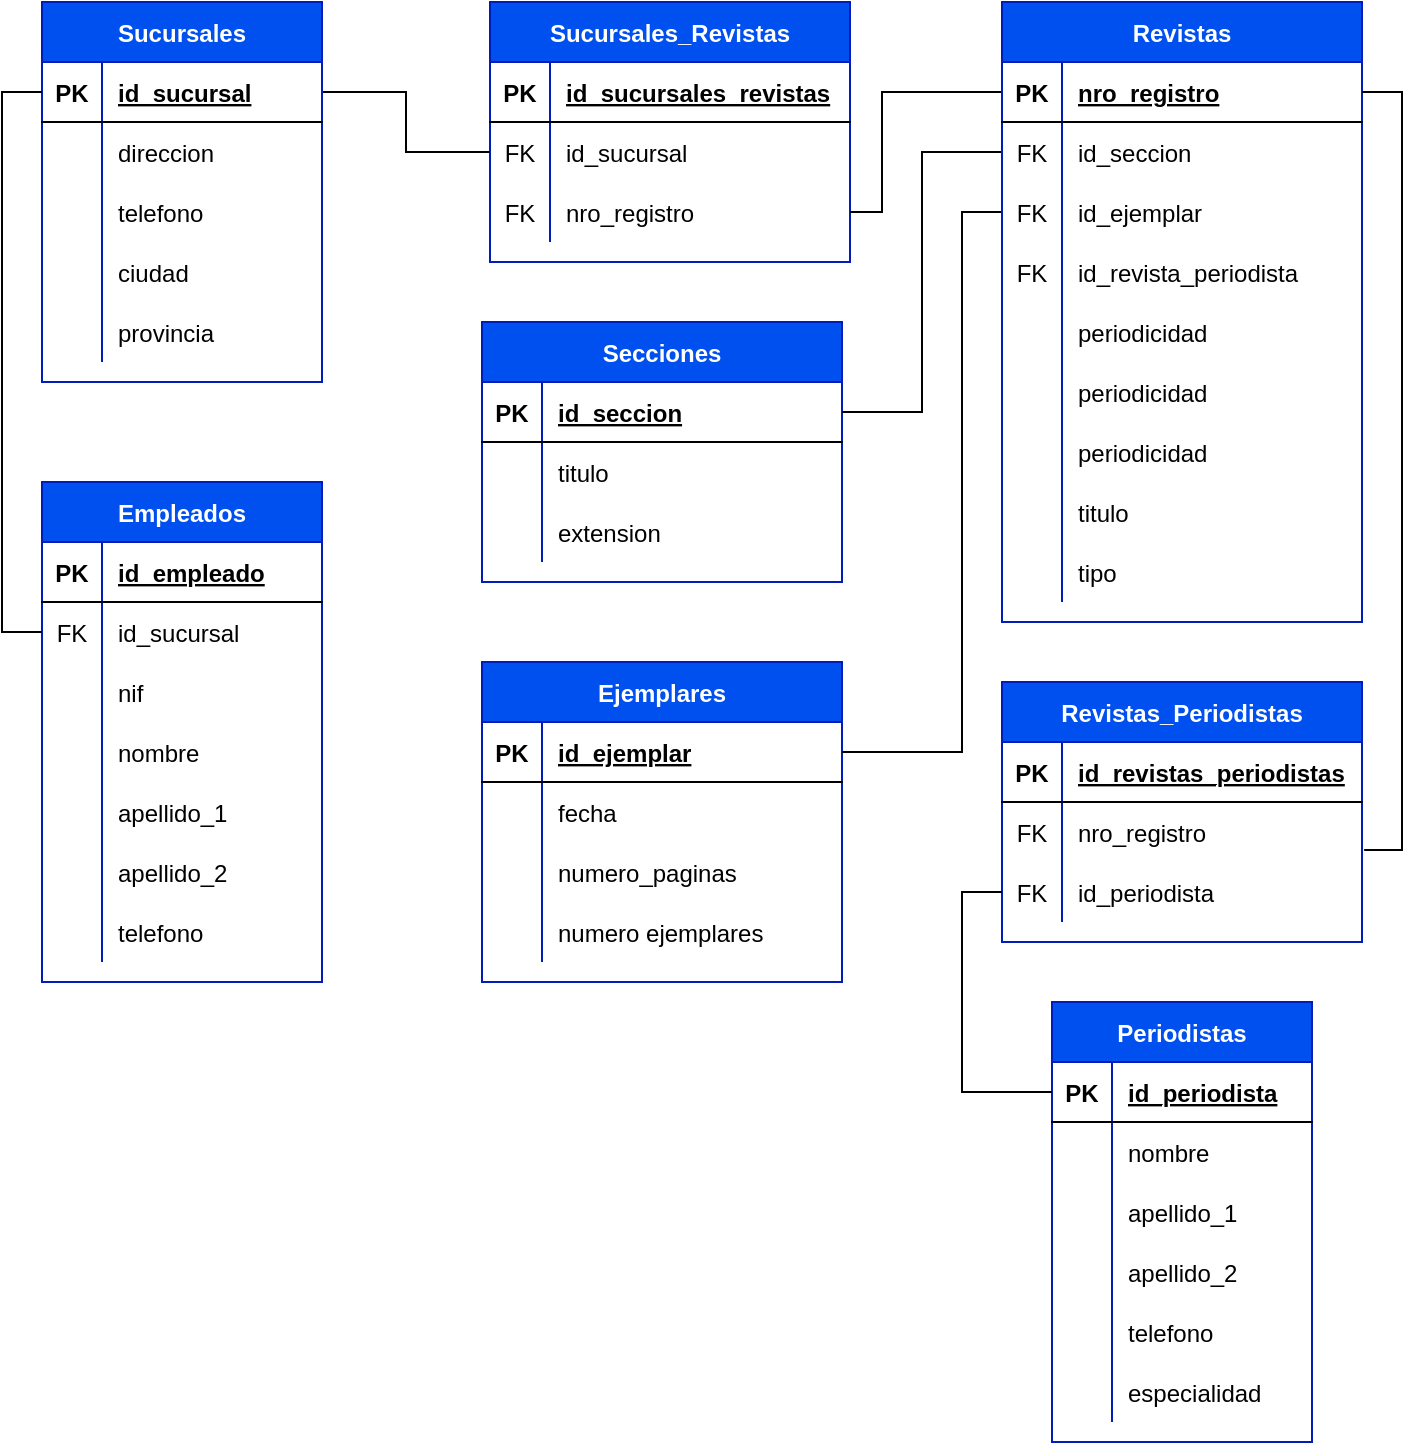 <mxfile version="19.0.3" type="device"><diagram id="DpyGGu48eJXl8H6ic8t1" name="Página-1"><mxGraphModel dx="1422" dy="905" grid="1" gridSize="10" guides="1" tooltips="1" connect="1" arrows="1" fold="1" page="1" pageScale="1" pageWidth="827" pageHeight="1169" math="0" shadow="0"><root><mxCell id="0"/><mxCell id="1" parent="0"/><mxCell id="sf9Xcx6xTcfSwPjvIASb-1" value="Ejemplares" style="shape=table;startSize=30;container=1;collapsible=1;childLayout=tableLayout;fixedRows=1;rowLines=0;fontStyle=1;align=center;resizeLast=1;fillColor=#0050ef;fontColor=#ffffff;strokeColor=#001DBC;" vertex="1" parent="1"><mxGeometry x="320" y="370" width="180" height="160" as="geometry"/></mxCell><mxCell id="sf9Xcx6xTcfSwPjvIASb-2" value="" style="shape=tableRow;horizontal=0;startSize=0;swimlaneHead=0;swimlaneBody=0;fillColor=none;collapsible=0;dropTarget=0;points=[[0,0.5],[1,0.5]];portConstraint=eastwest;top=0;left=0;right=0;bottom=1;" vertex="1" parent="sf9Xcx6xTcfSwPjvIASb-1"><mxGeometry y="30" width="180" height="30" as="geometry"/></mxCell><mxCell id="sf9Xcx6xTcfSwPjvIASb-3" value="PK" style="shape=partialRectangle;connectable=0;fillColor=none;top=0;left=0;bottom=0;right=0;fontStyle=1;overflow=hidden;" vertex="1" parent="sf9Xcx6xTcfSwPjvIASb-2"><mxGeometry width="30" height="30" as="geometry"><mxRectangle width="30" height="30" as="alternateBounds"/></mxGeometry></mxCell><mxCell id="sf9Xcx6xTcfSwPjvIASb-4" value="id_ejemplar" style="shape=partialRectangle;connectable=0;fillColor=none;top=0;left=0;bottom=0;right=0;align=left;spacingLeft=6;fontStyle=5;overflow=hidden;" vertex="1" parent="sf9Xcx6xTcfSwPjvIASb-2"><mxGeometry x="30" width="150" height="30" as="geometry"><mxRectangle width="150" height="30" as="alternateBounds"/></mxGeometry></mxCell><mxCell id="sf9Xcx6xTcfSwPjvIASb-5" value="" style="shape=tableRow;horizontal=0;startSize=0;swimlaneHead=0;swimlaneBody=0;fillColor=none;collapsible=0;dropTarget=0;points=[[0,0.5],[1,0.5]];portConstraint=eastwest;top=0;left=0;right=0;bottom=0;" vertex="1" parent="sf9Xcx6xTcfSwPjvIASb-1"><mxGeometry y="60" width="180" height="30" as="geometry"/></mxCell><mxCell id="sf9Xcx6xTcfSwPjvIASb-6" value="" style="shape=partialRectangle;connectable=0;fillColor=none;top=0;left=0;bottom=0;right=0;editable=1;overflow=hidden;" vertex="1" parent="sf9Xcx6xTcfSwPjvIASb-5"><mxGeometry width="30" height="30" as="geometry"><mxRectangle width="30" height="30" as="alternateBounds"/></mxGeometry></mxCell><mxCell id="sf9Xcx6xTcfSwPjvIASb-7" value="fecha" style="shape=partialRectangle;connectable=0;fillColor=none;top=0;left=0;bottom=0;right=0;align=left;spacingLeft=6;overflow=hidden;" vertex="1" parent="sf9Xcx6xTcfSwPjvIASb-5"><mxGeometry x="30" width="150" height="30" as="geometry"><mxRectangle width="150" height="30" as="alternateBounds"/></mxGeometry></mxCell><mxCell id="sf9Xcx6xTcfSwPjvIASb-8" value="" style="shape=tableRow;horizontal=0;startSize=0;swimlaneHead=0;swimlaneBody=0;fillColor=none;collapsible=0;dropTarget=0;points=[[0,0.5],[1,0.5]];portConstraint=eastwest;top=0;left=0;right=0;bottom=0;" vertex="1" parent="sf9Xcx6xTcfSwPjvIASb-1"><mxGeometry y="90" width="180" height="30" as="geometry"/></mxCell><mxCell id="sf9Xcx6xTcfSwPjvIASb-9" value="" style="shape=partialRectangle;connectable=0;fillColor=none;top=0;left=0;bottom=0;right=0;editable=1;overflow=hidden;" vertex="1" parent="sf9Xcx6xTcfSwPjvIASb-8"><mxGeometry width="30" height="30" as="geometry"><mxRectangle width="30" height="30" as="alternateBounds"/></mxGeometry></mxCell><mxCell id="sf9Xcx6xTcfSwPjvIASb-10" value="numero_paginas" style="shape=partialRectangle;connectable=0;fillColor=none;top=0;left=0;bottom=0;right=0;align=left;spacingLeft=6;overflow=hidden;" vertex="1" parent="sf9Xcx6xTcfSwPjvIASb-8"><mxGeometry x="30" width="150" height="30" as="geometry"><mxRectangle width="150" height="30" as="alternateBounds"/></mxGeometry></mxCell><mxCell id="sf9Xcx6xTcfSwPjvIASb-11" value="" style="shape=tableRow;horizontal=0;startSize=0;swimlaneHead=0;swimlaneBody=0;fillColor=none;collapsible=0;dropTarget=0;points=[[0,0.5],[1,0.5]];portConstraint=eastwest;top=0;left=0;right=0;bottom=0;" vertex="1" parent="sf9Xcx6xTcfSwPjvIASb-1"><mxGeometry y="120" width="180" height="30" as="geometry"/></mxCell><mxCell id="sf9Xcx6xTcfSwPjvIASb-12" value="" style="shape=partialRectangle;connectable=0;fillColor=none;top=0;left=0;bottom=0;right=0;editable=1;overflow=hidden;" vertex="1" parent="sf9Xcx6xTcfSwPjvIASb-11"><mxGeometry width="30" height="30" as="geometry"><mxRectangle width="30" height="30" as="alternateBounds"/></mxGeometry></mxCell><mxCell id="sf9Xcx6xTcfSwPjvIASb-13" value="numero ejemplares" style="shape=partialRectangle;connectable=0;fillColor=none;top=0;left=0;bottom=0;right=0;align=left;spacingLeft=6;overflow=hidden;" vertex="1" parent="sf9Xcx6xTcfSwPjvIASb-11"><mxGeometry x="30" width="150" height="30" as="geometry"><mxRectangle width="150" height="30" as="alternateBounds"/></mxGeometry></mxCell><mxCell id="sf9Xcx6xTcfSwPjvIASb-40" value="Sucursales_Revistas" style="shape=table;startSize=30;container=1;collapsible=1;childLayout=tableLayout;fixedRows=1;rowLines=0;fontStyle=1;align=center;resizeLast=1;fillColor=#0050ef;fontColor=#ffffff;strokeColor=#001DBC;" vertex="1" parent="1"><mxGeometry x="324" y="40" width="180" height="130" as="geometry"/></mxCell><mxCell id="sf9Xcx6xTcfSwPjvIASb-41" value="" style="shape=tableRow;horizontal=0;startSize=0;swimlaneHead=0;swimlaneBody=0;fillColor=none;collapsible=0;dropTarget=0;points=[[0,0.5],[1,0.5]];portConstraint=eastwest;top=0;left=0;right=0;bottom=1;" vertex="1" parent="sf9Xcx6xTcfSwPjvIASb-40"><mxGeometry y="30" width="180" height="30" as="geometry"/></mxCell><mxCell id="sf9Xcx6xTcfSwPjvIASb-42" value="PK" style="shape=partialRectangle;connectable=0;fillColor=none;top=0;left=0;bottom=0;right=0;fontStyle=1;overflow=hidden;" vertex="1" parent="sf9Xcx6xTcfSwPjvIASb-41"><mxGeometry width="30" height="30" as="geometry"><mxRectangle width="30" height="30" as="alternateBounds"/></mxGeometry></mxCell><mxCell id="sf9Xcx6xTcfSwPjvIASb-43" value="id_sucursales_revistas" style="shape=partialRectangle;connectable=0;fillColor=none;top=0;left=0;bottom=0;right=0;align=left;spacingLeft=6;fontStyle=5;overflow=hidden;" vertex="1" parent="sf9Xcx6xTcfSwPjvIASb-41"><mxGeometry x="30" width="150" height="30" as="geometry"><mxRectangle width="150" height="30" as="alternateBounds"/></mxGeometry></mxCell><mxCell id="sf9Xcx6xTcfSwPjvIASb-44" value="" style="shape=tableRow;horizontal=0;startSize=0;swimlaneHead=0;swimlaneBody=0;fillColor=none;collapsible=0;dropTarget=0;points=[[0,0.5],[1,0.5]];portConstraint=eastwest;top=0;left=0;right=0;bottom=0;" vertex="1" parent="sf9Xcx6xTcfSwPjvIASb-40"><mxGeometry y="60" width="180" height="30" as="geometry"/></mxCell><mxCell id="sf9Xcx6xTcfSwPjvIASb-45" value="FK" style="shape=partialRectangle;connectable=0;fillColor=none;top=0;left=0;bottom=0;right=0;editable=1;overflow=hidden;" vertex="1" parent="sf9Xcx6xTcfSwPjvIASb-44"><mxGeometry width="30" height="30" as="geometry"><mxRectangle width="30" height="30" as="alternateBounds"/></mxGeometry></mxCell><mxCell id="sf9Xcx6xTcfSwPjvIASb-46" value="id_sucursal" style="shape=partialRectangle;connectable=0;fillColor=none;top=0;left=0;bottom=0;right=0;align=left;spacingLeft=6;overflow=hidden;" vertex="1" parent="sf9Xcx6xTcfSwPjvIASb-44"><mxGeometry x="30" width="150" height="30" as="geometry"><mxRectangle width="150" height="30" as="alternateBounds"/></mxGeometry></mxCell><mxCell id="sf9Xcx6xTcfSwPjvIASb-47" value="" style="shape=tableRow;horizontal=0;startSize=0;swimlaneHead=0;swimlaneBody=0;fillColor=none;collapsible=0;dropTarget=0;points=[[0,0.5],[1,0.5]];portConstraint=eastwest;top=0;left=0;right=0;bottom=0;" vertex="1" parent="sf9Xcx6xTcfSwPjvIASb-40"><mxGeometry y="90" width="180" height="30" as="geometry"/></mxCell><mxCell id="sf9Xcx6xTcfSwPjvIASb-48" value="FK" style="shape=partialRectangle;connectable=0;fillColor=none;top=0;left=0;bottom=0;right=0;editable=1;overflow=hidden;" vertex="1" parent="sf9Xcx6xTcfSwPjvIASb-47"><mxGeometry width="30" height="30" as="geometry"><mxRectangle width="30" height="30" as="alternateBounds"/></mxGeometry></mxCell><mxCell id="sf9Xcx6xTcfSwPjvIASb-49" value="nro_registro" style="shape=partialRectangle;connectable=0;fillColor=none;top=0;left=0;bottom=0;right=0;align=left;spacingLeft=6;overflow=hidden;" vertex="1" parent="sf9Xcx6xTcfSwPjvIASb-47"><mxGeometry x="30" width="150" height="30" as="geometry"><mxRectangle width="150" height="30" as="alternateBounds"/></mxGeometry></mxCell><mxCell id="sf9Xcx6xTcfSwPjvIASb-66" value="Secciones" style="shape=table;startSize=30;container=1;collapsible=1;childLayout=tableLayout;fixedRows=1;rowLines=0;fontStyle=1;align=center;resizeLast=1;fillColor=#0050ef;fontColor=#ffffff;strokeColor=#001DBC;" vertex="1" parent="1"><mxGeometry x="320" y="200" width="180" height="130" as="geometry"/></mxCell><mxCell id="sf9Xcx6xTcfSwPjvIASb-67" value="" style="shape=tableRow;horizontal=0;startSize=0;swimlaneHead=0;swimlaneBody=0;fillColor=none;collapsible=0;dropTarget=0;points=[[0,0.5],[1,0.5]];portConstraint=eastwest;top=0;left=0;right=0;bottom=1;" vertex="1" parent="sf9Xcx6xTcfSwPjvIASb-66"><mxGeometry y="30" width="180" height="30" as="geometry"/></mxCell><mxCell id="sf9Xcx6xTcfSwPjvIASb-68" value="PK" style="shape=partialRectangle;connectable=0;fillColor=none;top=0;left=0;bottom=0;right=0;fontStyle=1;overflow=hidden;" vertex="1" parent="sf9Xcx6xTcfSwPjvIASb-67"><mxGeometry width="30" height="30" as="geometry"><mxRectangle width="30" height="30" as="alternateBounds"/></mxGeometry></mxCell><mxCell id="sf9Xcx6xTcfSwPjvIASb-69" value="id_seccion" style="shape=partialRectangle;connectable=0;fillColor=none;top=0;left=0;bottom=0;right=0;align=left;spacingLeft=6;fontStyle=5;overflow=hidden;" vertex="1" parent="sf9Xcx6xTcfSwPjvIASb-67"><mxGeometry x="30" width="150" height="30" as="geometry"><mxRectangle width="150" height="30" as="alternateBounds"/></mxGeometry></mxCell><mxCell id="sf9Xcx6xTcfSwPjvIASb-70" value="" style="shape=tableRow;horizontal=0;startSize=0;swimlaneHead=0;swimlaneBody=0;fillColor=none;collapsible=0;dropTarget=0;points=[[0,0.5],[1,0.5]];portConstraint=eastwest;top=0;left=0;right=0;bottom=0;" vertex="1" parent="sf9Xcx6xTcfSwPjvIASb-66"><mxGeometry y="60" width="180" height="30" as="geometry"/></mxCell><mxCell id="sf9Xcx6xTcfSwPjvIASb-71" value="" style="shape=partialRectangle;connectable=0;fillColor=none;top=0;left=0;bottom=0;right=0;editable=1;overflow=hidden;" vertex="1" parent="sf9Xcx6xTcfSwPjvIASb-70"><mxGeometry width="30" height="30" as="geometry"><mxRectangle width="30" height="30" as="alternateBounds"/></mxGeometry></mxCell><mxCell id="sf9Xcx6xTcfSwPjvIASb-72" value="titulo" style="shape=partialRectangle;connectable=0;fillColor=none;top=0;left=0;bottom=0;right=0;align=left;spacingLeft=6;overflow=hidden;" vertex="1" parent="sf9Xcx6xTcfSwPjvIASb-70"><mxGeometry x="30" width="150" height="30" as="geometry"><mxRectangle width="150" height="30" as="alternateBounds"/></mxGeometry></mxCell><mxCell id="sf9Xcx6xTcfSwPjvIASb-73" value="" style="shape=tableRow;horizontal=0;startSize=0;swimlaneHead=0;swimlaneBody=0;fillColor=none;collapsible=0;dropTarget=0;points=[[0,0.5],[1,0.5]];portConstraint=eastwest;top=0;left=0;right=0;bottom=0;" vertex="1" parent="sf9Xcx6xTcfSwPjvIASb-66"><mxGeometry y="90" width="180" height="30" as="geometry"/></mxCell><mxCell id="sf9Xcx6xTcfSwPjvIASb-74" value="" style="shape=partialRectangle;connectable=0;fillColor=none;top=0;left=0;bottom=0;right=0;editable=1;overflow=hidden;" vertex="1" parent="sf9Xcx6xTcfSwPjvIASb-73"><mxGeometry width="30" height="30" as="geometry"><mxRectangle width="30" height="30" as="alternateBounds"/></mxGeometry></mxCell><mxCell id="sf9Xcx6xTcfSwPjvIASb-75" value="extension" style="shape=partialRectangle;connectable=0;fillColor=none;top=0;left=0;bottom=0;right=0;align=left;spacingLeft=6;overflow=hidden;" vertex="1" parent="sf9Xcx6xTcfSwPjvIASb-73"><mxGeometry x="30" width="150" height="30" as="geometry"><mxRectangle width="150" height="30" as="alternateBounds"/></mxGeometry></mxCell><mxCell id="sf9Xcx6xTcfSwPjvIASb-123" style="edgeStyle=orthogonalEdgeStyle;rounded=0;orthogonalLoop=1;jettySize=auto;html=1;exitX=1;exitY=0.5;exitDx=0;exitDy=0;entryX=0;entryY=0.5;entryDx=0;entryDy=0;endArrow=none;endFill=0;" edge="1" parent="1" source="sf9Xcx6xTcfSwPjvIASb-93" target="sf9Xcx6xTcfSwPjvIASb-44"><mxGeometry relative="1" as="geometry"/></mxCell><mxCell id="sf9Xcx6xTcfSwPjvIASb-125" style="edgeStyle=orthogonalEdgeStyle;rounded=0;orthogonalLoop=1;jettySize=auto;html=1;exitX=1;exitY=0.5;exitDx=0;exitDy=0;entryX=0;entryY=0.5;entryDx=0;entryDy=0;endArrow=none;endFill=0;" edge="1" parent="1" source="sf9Xcx6xTcfSwPjvIASb-47" target="sf9Xcx6xTcfSwPjvIASb-54"><mxGeometry relative="1" as="geometry"><Array as="points"><mxPoint x="520" y="145"/><mxPoint x="520" y="85"/></Array></mxGeometry></mxCell><mxCell id="sf9Xcx6xTcfSwPjvIASb-133" value="" style="shape=tableRow;horizontal=0;startSize=0;swimlaneHead=0;swimlaneBody=0;fillColor=none;collapsible=0;dropTarget=0;points=[[0,0.5],[1,0.5]];portConstraint=eastwest;top=0;left=0;right=0;bottom=0;" vertex="1" parent="1"><mxGeometry x="600" y="540" width="180" height="30" as="geometry"/></mxCell><mxCell id="sf9Xcx6xTcfSwPjvIASb-134" value="" style="shape=partialRectangle;connectable=0;fillColor=none;top=0;left=0;bottom=0;right=0;editable=1;overflow=hidden;" vertex="1" parent="sf9Xcx6xTcfSwPjvIASb-133"><mxGeometry width="30" height="30" as="geometry"><mxRectangle width="30" height="30" as="alternateBounds"/></mxGeometry></mxCell><mxCell id="sf9Xcx6xTcfSwPjvIASb-136" value="" style="shape=tableRow;horizontal=0;startSize=0;swimlaneHead=0;swimlaneBody=0;fillColor=none;collapsible=0;dropTarget=0;points=[[0,0.5],[1,0.5]];portConstraint=eastwest;top=0;left=0;right=0;bottom=0;" vertex="1" parent="1"><mxGeometry x="600" y="570" width="180" height="30" as="geometry"/></mxCell><mxCell id="sf9Xcx6xTcfSwPjvIASb-137" value="" style="shape=partialRectangle;connectable=0;fillColor=none;top=0;left=0;bottom=0;right=0;editable=1;overflow=hidden;" vertex="1" parent="sf9Xcx6xTcfSwPjvIASb-136"><mxGeometry width="30" height="30" as="geometry"><mxRectangle width="30" height="30" as="alternateBounds"/></mxGeometry></mxCell><mxCell id="sf9Xcx6xTcfSwPjvIASb-152" style="edgeStyle=orthogonalEdgeStyle;rounded=0;orthogonalLoop=1;jettySize=auto;html=1;exitX=0;exitY=0.5;exitDx=0;exitDy=0;endArrow=none;endFill=0;" edge="1" parent="1" source="sf9Xcx6xTcfSwPjvIASb-127" target="sf9Xcx6xTcfSwPjvIASb-67"><mxGeometry relative="1" as="geometry"><Array as="points"><mxPoint x="540" y="115"/><mxPoint x="540" y="245"/></Array></mxGeometry></mxCell><mxCell id="sf9Xcx6xTcfSwPjvIASb-153" style="edgeStyle=orthogonalEdgeStyle;rounded=0;orthogonalLoop=1;jettySize=auto;html=1;exitX=0;exitY=0.5;exitDx=0;exitDy=0;entryX=1;entryY=0.5;entryDx=0;entryDy=0;endArrow=none;endFill=0;" edge="1" parent="1" source="sf9Xcx6xTcfSwPjvIASb-130" target="sf9Xcx6xTcfSwPjvIASb-2"><mxGeometry relative="1" as="geometry"><Array as="points"><mxPoint x="560" y="145"/><mxPoint x="560" y="415"/></Array></mxGeometry></mxCell><mxCell id="sf9Xcx6xTcfSwPjvIASb-157" value="" style="group" vertex="1" connectable="0" parent="1"><mxGeometry x="100" y="40" width="140" height="490" as="geometry"/></mxCell><mxCell id="sf9Xcx6xTcfSwPjvIASb-79" value="Empleados" style="shape=table;startSize=30;container=1;collapsible=1;childLayout=tableLayout;fixedRows=1;rowLines=0;fontStyle=1;align=center;resizeLast=1;fillColor=#0050ef;fontColor=#ffffff;strokeColor=#001DBC;" vertex="1" parent="sf9Xcx6xTcfSwPjvIASb-157"><mxGeometry y="240" width="140" height="250" as="geometry"/></mxCell><mxCell id="sf9Xcx6xTcfSwPjvIASb-80" value="" style="shape=tableRow;horizontal=0;startSize=0;swimlaneHead=0;swimlaneBody=0;fillColor=none;collapsible=0;dropTarget=0;points=[[0,0.5],[1,0.5]];portConstraint=eastwest;top=0;left=0;right=0;bottom=1;" vertex="1" parent="sf9Xcx6xTcfSwPjvIASb-79"><mxGeometry y="30" width="140" height="30" as="geometry"/></mxCell><mxCell id="sf9Xcx6xTcfSwPjvIASb-81" value="PK" style="shape=partialRectangle;connectable=0;fillColor=none;top=0;left=0;bottom=0;right=0;fontStyle=1;overflow=hidden;" vertex="1" parent="sf9Xcx6xTcfSwPjvIASb-80"><mxGeometry width="30" height="30" as="geometry"><mxRectangle width="30" height="30" as="alternateBounds"/></mxGeometry></mxCell><mxCell id="sf9Xcx6xTcfSwPjvIASb-82" value="id_empleado" style="shape=partialRectangle;connectable=0;fillColor=none;top=0;left=0;bottom=0;right=0;align=left;spacingLeft=6;fontStyle=5;overflow=hidden;" vertex="1" parent="sf9Xcx6xTcfSwPjvIASb-80"><mxGeometry x="30" width="110" height="30" as="geometry"><mxRectangle width="110" height="30" as="alternateBounds"/></mxGeometry></mxCell><mxCell id="sf9Xcx6xTcfSwPjvIASb-114" value="" style="shape=tableRow;horizontal=0;startSize=0;swimlaneHead=0;swimlaneBody=0;fillColor=none;collapsible=0;dropTarget=0;points=[[0,0.5],[1,0.5]];portConstraint=eastwest;top=0;left=0;right=0;bottom=0;" vertex="1" parent="sf9Xcx6xTcfSwPjvIASb-79"><mxGeometry y="60" width="140" height="30" as="geometry"/></mxCell><mxCell id="sf9Xcx6xTcfSwPjvIASb-115" value="FK" style="shape=partialRectangle;connectable=0;fillColor=none;top=0;left=0;bottom=0;right=0;editable=1;overflow=hidden;" vertex="1" parent="sf9Xcx6xTcfSwPjvIASb-114"><mxGeometry width="30" height="30" as="geometry"><mxRectangle width="30" height="30" as="alternateBounds"/></mxGeometry></mxCell><mxCell id="sf9Xcx6xTcfSwPjvIASb-116" value="id_sucursal" style="shape=partialRectangle;connectable=0;fillColor=none;top=0;left=0;bottom=0;right=0;align=left;spacingLeft=6;overflow=hidden;" vertex="1" parent="sf9Xcx6xTcfSwPjvIASb-114"><mxGeometry x="30" width="110" height="30" as="geometry"><mxRectangle width="110" height="30" as="alternateBounds"/></mxGeometry></mxCell><mxCell id="sf9Xcx6xTcfSwPjvIASb-83" value="" style="shape=tableRow;horizontal=0;startSize=0;swimlaneHead=0;swimlaneBody=0;fillColor=none;collapsible=0;dropTarget=0;points=[[0,0.5],[1,0.5]];portConstraint=eastwest;top=0;left=0;right=0;bottom=0;" vertex="1" parent="sf9Xcx6xTcfSwPjvIASb-79"><mxGeometry y="90" width="140" height="30" as="geometry"/></mxCell><mxCell id="sf9Xcx6xTcfSwPjvIASb-84" value="" style="shape=partialRectangle;connectable=0;fillColor=none;top=0;left=0;bottom=0;right=0;editable=1;overflow=hidden;" vertex="1" parent="sf9Xcx6xTcfSwPjvIASb-83"><mxGeometry width="30" height="30" as="geometry"><mxRectangle width="30" height="30" as="alternateBounds"/></mxGeometry></mxCell><mxCell id="sf9Xcx6xTcfSwPjvIASb-85" value="nif" style="shape=partialRectangle;connectable=0;fillColor=none;top=0;left=0;bottom=0;right=0;align=left;spacingLeft=6;overflow=hidden;" vertex="1" parent="sf9Xcx6xTcfSwPjvIASb-83"><mxGeometry x="30" width="110" height="30" as="geometry"><mxRectangle width="110" height="30" as="alternateBounds"/></mxGeometry></mxCell><mxCell id="sf9Xcx6xTcfSwPjvIASb-86" value="" style="shape=tableRow;horizontal=0;startSize=0;swimlaneHead=0;swimlaneBody=0;fillColor=none;collapsible=0;dropTarget=0;points=[[0,0.5],[1,0.5]];portConstraint=eastwest;top=0;left=0;right=0;bottom=0;" vertex="1" parent="sf9Xcx6xTcfSwPjvIASb-79"><mxGeometry y="120" width="140" height="30" as="geometry"/></mxCell><mxCell id="sf9Xcx6xTcfSwPjvIASb-87" value="" style="shape=partialRectangle;connectable=0;fillColor=none;top=0;left=0;bottom=0;right=0;editable=1;overflow=hidden;" vertex="1" parent="sf9Xcx6xTcfSwPjvIASb-86"><mxGeometry width="30" height="30" as="geometry"><mxRectangle width="30" height="30" as="alternateBounds"/></mxGeometry></mxCell><mxCell id="sf9Xcx6xTcfSwPjvIASb-88" value="nombre" style="shape=partialRectangle;connectable=0;fillColor=none;top=0;left=0;bottom=0;right=0;align=left;spacingLeft=6;overflow=hidden;" vertex="1" parent="sf9Xcx6xTcfSwPjvIASb-86"><mxGeometry x="30" width="110" height="30" as="geometry"><mxRectangle width="110" height="30" as="alternateBounds"/></mxGeometry></mxCell><mxCell id="sf9Xcx6xTcfSwPjvIASb-89" value="" style="shape=tableRow;horizontal=0;startSize=0;swimlaneHead=0;swimlaneBody=0;fillColor=none;collapsible=0;dropTarget=0;points=[[0,0.5],[1,0.5]];portConstraint=eastwest;top=0;left=0;right=0;bottom=0;" vertex="1" parent="sf9Xcx6xTcfSwPjvIASb-79"><mxGeometry y="150" width="140" height="30" as="geometry"/></mxCell><mxCell id="sf9Xcx6xTcfSwPjvIASb-90" value="" style="shape=partialRectangle;connectable=0;fillColor=none;top=0;left=0;bottom=0;right=0;editable=1;overflow=hidden;" vertex="1" parent="sf9Xcx6xTcfSwPjvIASb-89"><mxGeometry width="30" height="30" as="geometry"><mxRectangle width="30" height="30" as="alternateBounds"/></mxGeometry></mxCell><mxCell id="sf9Xcx6xTcfSwPjvIASb-91" value="apellido_1" style="shape=partialRectangle;connectable=0;fillColor=none;top=0;left=0;bottom=0;right=0;align=left;spacingLeft=6;overflow=hidden;" vertex="1" parent="sf9Xcx6xTcfSwPjvIASb-89"><mxGeometry x="30" width="110" height="30" as="geometry"><mxRectangle width="110" height="30" as="alternateBounds"/></mxGeometry></mxCell><mxCell id="sf9Xcx6xTcfSwPjvIASb-108" value="" style="shape=tableRow;horizontal=0;startSize=0;swimlaneHead=0;swimlaneBody=0;fillColor=none;collapsible=0;dropTarget=0;points=[[0,0.5],[1,0.5]];portConstraint=eastwest;top=0;left=0;right=0;bottom=0;" vertex="1" parent="sf9Xcx6xTcfSwPjvIASb-79"><mxGeometry y="180" width="140" height="30" as="geometry"/></mxCell><mxCell id="sf9Xcx6xTcfSwPjvIASb-109" value="" style="shape=partialRectangle;connectable=0;fillColor=none;top=0;left=0;bottom=0;right=0;editable=1;overflow=hidden;" vertex="1" parent="sf9Xcx6xTcfSwPjvIASb-108"><mxGeometry width="30" height="30" as="geometry"><mxRectangle width="30" height="30" as="alternateBounds"/></mxGeometry></mxCell><mxCell id="sf9Xcx6xTcfSwPjvIASb-110" value="apellido_2" style="shape=partialRectangle;connectable=0;fillColor=none;top=0;left=0;bottom=0;right=0;align=left;spacingLeft=6;overflow=hidden;" vertex="1" parent="sf9Xcx6xTcfSwPjvIASb-108"><mxGeometry x="30" width="110" height="30" as="geometry"><mxRectangle width="110" height="30" as="alternateBounds"/></mxGeometry></mxCell><mxCell id="sf9Xcx6xTcfSwPjvIASb-111" value="" style="shape=tableRow;horizontal=0;startSize=0;swimlaneHead=0;swimlaneBody=0;fillColor=none;collapsible=0;dropTarget=0;points=[[0,0.5],[1,0.5]];portConstraint=eastwest;top=0;left=0;right=0;bottom=0;" vertex="1" parent="sf9Xcx6xTcfSwPjvIASb-79"><mxGeometry y="210" width="140" height="30" as="geometry"/></mxCell><mxCell id="sf9Xcx6xTcfSwPjvIASb-112" value="" style="shape=partialRectangle;connectable=0;fillColor=none;top=0;left=0;bottom=0;right=0;editable=1;overflow=hidden;" vertex="1" parent="sf9Xcx6xTcfSwPjvIASb-111"><mxGeometry width="30" height="30" as="geometry"><mxRectangle width="30" height="30" as="alternateBounds"/></mxGeometry></mxCell><mxCell id="sf9Xcx6xTcfSwPjvIASb-113" value="telefono" style="shape=partialRectangle;connectable=0;fillColor=none;top=0;left=0;bottom=0;right=0;align=left;spacingLeft=6;overflow=hidden;" vertex="1" parent="sf9Xcx6xTcfSwPjvIASb-111"><mxGeometry x="30" width="110" height="30" as="geometry"><mxRectangle width="110" height="30" as="alternateBounds"/></mxGeometry></mxCell><mxCell id="sf9Xcx6xTcfSwPjvIASb-92" value="Sucursales" style="shape=table;startSize=30;container=1;collapsible=1;childLayout=tableLayout;fixedRows=1;rowLines=0;fontStyle=1;align=center;resizeLast=1;fillColor=#0050ef;fontColor=#ffffff;strokeColor=#001DBC;" vertex="1" parent="sf9Xcx6xTcfSwPjvIASb-157"><mxGeometry width="140" height="190" as="geometry"/></mxCell><mxCell id="sf9Xcx6xTcfSwPjvIASb-93" value="" style="shape=tableRow;horizontal=0;startSize=0;swimlaneHead=0;swimlaneBody=0;fillColor=none;collapsible=0;dropTarget=0;points=[[0,0.5],[1,0.5]];portConstraint=eastwest;top=0;left=0;right=0;bottom=1;" vertex="1" parent="sf9Xcx6xTcfSwPjvIASb-92"><mxGeometry y="30" width="140" height="30" as="geometry"/></mxCell><mxCell id="sf9Xcx6xTcfSwPjvIASb-94" value="PK" style="shape=partialRectangle;connectable=0;fillColor=none;top=0;left=0;bottom=0;right=0;fontStyle=1;overflow=hidden;" vertex="1" parent="sf9Xcx6xTcfSwPjvIASb-93"><mxGeometry width="30" height="30" as="geometry"><mxRectangle width="30" height="30" as="alternateBounds"/></mxGeometry></mxCell><mxCell id="sf9Xcx6xTcfSwPjvIASb-95" value="id_sucursal" style="shape=partialRectangle;connectable=0;fillColor=none;top=0;left=0;bottom=0;right=0;align=left;spacingLeft=6;fontStyle=5;overflow=hidden;" vertex="1" parent="sf9Xcx6xTcfSwPjvIASb-93"><mxGeometry x="30" width="110" height="30" as="geometry"><mxRectangle width="110" height="30" as="alternateBounds"/></mxGeometry></mxCell><mxCell id="sf9Xcx6xTcfSwPjvIASb-96" value="" style="shape=tableRow;horizontal=0;startSize=0;swimlaneHead=0;swimlaneBody=0;fillColor=none;collapsible=0;dropTarget=0;points=[[0,0.5],[1,0.5]];portConstraint=eastwest;top=0;left=0;right=0;bottom=0;" vertex="1" parent="sf9Xcx6xTcfSwPjvIASb-92"><mxGeometry y="60" width="140" height="30" as="geometry"/></mxCell><mxCell id="sf9Xcx6xTcfSwPjvIASb-97" value="" style="shape=partialRectangle;connectable=0;fillColor=none;top=0;left=0;bottom=0;right=0;editable=1;overflow=hidden;" vertex="1" parent="sf9Xcx6xTcfSwPjvIASb-96"><mxGeometry width="30" height="30" as="geometry"><mxRectangle width="30" height="30" as="alternateBounds"/></mxGeometry></mxCell><mxCell id="sf9Xcx6xTcfSwPjvIASb-98" value="direccion" style="shape=partialRectangle;connectable=0;fillColor=none;top=0;left=0;bottom=0;right=0;align=left;spacingLeft=6;overflow=hidden;" vertex="1" parent="sf9Xcx6xTcfSwPjvIASb-96"><mxGeometry x="30" width="110" height="30" as="geometry"><mxRectangle width="110" height="30" as="alternateBounds"/></mxGeometry></mxCell><mxCell id="sf9Xcx6xTcfSwPjvIASb-99" value="" style="shape=tableRow;horizontal=0;startSize=0;swimlaneHead=0;swimlaneBody=0;fillColor=none;collapsible=0;dropTarget=0;points=[[0,0.5],[1,0.5]];portConstraint=eastwest;top=0;left=0;right=0;bottom=0;" vertex="1" parent="sf9Xcx6xTcfSwPjvIASb-92"><mxGeometry y="90" width="140" height="30" as="geometry"/></mxCell><mxCell id="sf9Xcx6xTcfSwPjvIASb-100" value="" style="shape=partialRectangle;connectable=0;fillColor=none;top=0;left=0;bottom=0;right=0;editable=1;overflow=hidden;" vertex="1" parent="sf9Xcx6xTcfSwPjvIASb-99"><mxGeometry width="30" height="30" as="geometry"><mxRectangle width="30" height="30" as="alternateBounds"/></mxGeometry></mxCell><mxCell id="sf9Xcx6xTcfSwPjvIASb-101" value="telefono" style="shape=partialRectangle;connectable=0;fillColor=none;top=0;left=0;bottom=0;right=0;align=left;spacingLeft=6;overflow=hidden;" vertex="1" parent="sf9Xcx6xTcfSwPjvIASb-99"><mxGeometry x="30" width="110" height="30" as="geometry"><mxRectangle width="110" height="30" as="alternateBounds"/></mxGeometry></mxCell><mxCell id="sf9Xcx6xTcfSwPjvIASb-102" value="" style="shape=tableRow;horizontal=0;startSize=0;swimlaneHead=0;swimlaneBody=0;fillColor=none;collapsible=0;dropTarget=0;points=[[0,0.5],[1,0.5]];portConstraint=eastwest;top=0;left=0;right=0;bottom=0;" vertex="1" parent="sf9Xcx6xTcfSwPjvIASb-92"><mxGeometry y="120" width="140" height="30" as="geometry"/></mxCell><mxCell id="sf9Xcx6xTcfSwPjvIASb-103" value="" style="shape=partialRectangle;connectable=0;fillColor=none;top=0;left=0;bottom=0;right=0;editable=1;overflow=hidden;" vertex="1" parent="sf9Xcx6xTcfSwPjvIASb-102"><mxGeometry width="30" height="30" as="geometry"><mxRectangle width="30" height="30" as="alternateBounds"/></mxGeometry></mxCell><mxCell id="sf9Xcx6xTcfSwPjvIASb-104" value="ciudad" style="shape=partialRectangle;connectable=0;fillColor=none;top=0;left=0;bottom=0;right=0;align=left;spacingLeft=6;overflow=hidden;" vertex="1" parent="sf9Xcx6xTcfSwPjvIASb-102"><mxGeometry x="30" width="110" height="30" as="geometry"><mxRectangle width="110" height="30" as="alternateBounds"/></mxGeometry></mxCell><mxCell id="sf9Xcx6xTcfSwPjvIASb-105" value="" style="shape=tableRow;horizontal=0;startSize=0;swimlaneHead=0;swimlaneBody=0;fillColor=none;collapsible=0;dropTarget=0;points=[[0,0.5],[1,0.5]];portConstraint=eastwest;top=0;left=0;right=0;bottom=0;" vertex="1" parent="sf9Xcx6xTcfSwPjvIASb-92"><mxGeometry y="150" width="140" height="30" as="geometry"/></mxCell><mxCell id="sf9Xcx6xTcfSwPjvIASb-106" value="" style="shape=partialRectangle;connectable=0;fillColor=none;top=0;left=0;bottom=0;right=0;editable=1;overflow=hidden;" vertex="1" parent="sf9Xcx6xTcfSwPjvIASb-105"><mxGeometry width="30" height="30" as="geometry"><mxRectangle width="30" height="30" as="alternateBounds"/></mxGeometry></mxCell><mxCell id="sf9Xcx6xTcfSwPjvIASb-107" value="provincia" style="shape=partialRectangle;connectable=0;fillColor=none;top=0;left=0;bottom=0;right=0;align=left;spacingLeft=6;overflow=hidden;" vertex="1" parent="sf9Xcx6xTcfSwPjvIASb-105"><mxGeometry x="30" width="110" height="30" as="geometry"><mxRectangle width="110" height="30" as="alternateBounds"/></mxGeometry></mxCell><mxCell id="sf9Xcx6xTcfSwPjvIASb-151" style="edgeStyle=orthogonalEdgeStyle;rounded=0;orthogonalLoop=1;jettySize=auto;html=1;exitX=0;exitY=0.5;exitDx=0;exitDy=0;entryX=0;entryY=0.5;entryDx=0;entryDy=0;endArrow=none;endFill=0;" edge="1" parent="sf9Xcx6xTcfSwPjvIASb-157" source="sf9Xcx6xTcfSwPjvIASb-114" target="sf9Xcx6xTcfSwPjvIASb-93"><mxGeometry relative="1" as="geometry"/></mxCell><mxCell id="sf9Xcx6xTcfSwPjvIASb-158" value="" style="group" vertex="1" connectable="0" parent="1"><mxGeometry x="580" y="40" width="180" height="720" as="geometry"/></mxCell><mxCell id="sf9Xcx6xTcfSwPjvIASb-14" value="Revistas_Periodistas" style="shape=table;startSize=30;container=1;collapsible=1;childLayout=tableLayout;fixedRows=1;rowLines=0;fontStyle=1;align=center;resizeLast=1;fillColor=#0050ef;fontColor=#ffffff;strokeColor=#001DBC;" vertex="1" parent="sf9Xcx6xTcfSwPjvIASb-158"><mxGeometry y="340" width="180" height="130" as="geometry"/></mxCell><mxCell id="sf9Xcx6xTcfSwPjvIASb-15" value="" style="shape=tableRow;horizontal=0;startSize=0;swimlaneHead=0;swimlaneBody=0;fillColor=none;collapsible=0;dropTarget=0;points=[[0,0.5],[1,0.5]];portConstraint=eastwest;top=0;left=0;right=0;bottom=1;" vertex="1" parent="sf9Xcx6xTcfSwPjvIASb-14"><mxGeometry y="30" width="180" height="30" as="geometry"/></mxCell><mxCell id="sf9Xcx6xTcfSwPjvIASb-16" value="PK" style="shape=partialRectangle;connectable=0;fillColor=none;top=0;left=0;bottom=0;right=0;fontStyle=1;overflow=hidden;" vertex="1" parent="sf9Xcx6xTcfSwPjvIASb-15"><mxGeometry width="30" height="30" as="geometry"><mxRectangle width="30" height="30" as="alternateBounds"/></mxGeometry></mxCell><mxCell id="sf9Xcx6xTcfSwPjvIASb-17" value="id_revistas_periodistas" style="shape=partialRectangle;connectable=0;fillColor=none;top=0;left=0;bottom=0;right=0;align=left;spacingLeft=6;fontStyle=5;overflow=hidden;" vertex="1" parent="sf9Xcx6xTcfSwPjvIASb-15"><mxGeometry x="30" width="150" height="30" as="geometry"><mxRectangle width="150" height="30" as="alternateBounds"/></mxGeometry></mxCell><mxCell id="sf9Xcx6xTcfSwPjvIASb-18" value="" style="shape=tableRow;horizontal=0;startSize=0;swimlaneHead=0;swimlaneBody=0;fillColor=none;collapsible=0;dropTarget=0;points=[[0,0.5],[1,0.5]];portConstraint=eastwest;top=0;left=0;right=0;bottom=0;" vertex="1" parent="sf9Xcx6xTcfSwPjvIASb-14"><mxGeometry y="60" width="180" height="30" as="geometry"/></mxCell><mxCell id="sf9Xcx6xTcfSwPjvIASb-19" value="FK" style="shape=partialRectangle;connectable=0;fillColor=none;top=0;left=0;bottom=0;right=0;editable=1;overflow=hidden;" vertex="1" parent="sf9Xcx6xTcfSwPjvIASb-18"><mxGeometry width="30" height="30" as="geometry"><mxRectangle width="30" height="30" as="alternateBounds"/></mxGeometry></mxCell><mxCell id="sf9Xcx6xTcfSwPjvIASb-20" value="nro_registro" style="shape=partialRectangle;connectable=0;fillColor=none;top=0;left=0;bottom=0;right=0;align=left;spacingLeft=6;overflow=hidden;" vertex="1" parent="sf9Xcx6xTcfSwPjvIASb-18"><mxGeometry x="30" width="150" height="30" as="geometry"><mxRectangle width="150" height="30" as="alternateBounds"/></mxGeometry></mxCell><mxCell id="sf9Xcx6xTcfSwPjvIASb-21" value="" style="shape=tableRow;horizontal=0;startSize=0;swimlaneHead=0;swimlaneBody=0;fillColor=none;collapsible=0;dropTarget=0;points=[[0,0.5],[1,0.5]];portConstraint=eastwest;top=0;left=0;right=0;bottom=0;" vertex="1" parent="sf9Xcx6xTcfSwPjvIASb-14"><mxGeometry y="90" width="180" height="30" as="geometry"/></mxCell><mxCell id="sf9Xcx6xTcfSwPjvIASb-22" value="FK" style="shape=partialRectangle;connectable=0;fillColor=none;top=0;left=0;bottom=0;right=0;editable=1;overflow=hidden;" vertex="1" parent="sf9Xcx6xTcfSwPjvIASb-21"><mxGeometry width="30" height="30" as="geometry"><mxRectangle width="30" height="30" as="alternateBounds"/></mxGeometry></mxCell><mxCell id="sf9Xcx6xTcfSwPjvIASb-23" value="id_periodista" style="shape=partialRectangle;connectable=0;fillColor=none;top=0;left=0;bottom=0;right=0;align=left;spacingLeft=6;overflow=hidden;" vertex="1" parent="sf9Xcx6xTcfSwPjvIASb-21"><mxGeometry x="30" width="150" height="30" as="geometry"><mxRectangle width="150" height="30" as="alternateBounds"/></mxGeometry></mxCell><mxCell id="sf9Xcx6xTcfSwPjvIASb-27" value="Periodistas" style="shape=table;startSize=30;container=1;collapsible=1;childLayout=tableLayout;fixedRows=1;rowLines=0;fontStyle=1;align=center;resizeLast=1;fillColor=#0050ef;fontColor=#ffffff;strokeColor=#001DBC;" vertex="1" parent="sf9Xcx6xTcfSwPjvIASb-158"><mxGeometry x="25" y="500" width="130" height="220" as="geometry"/></mxCell><mxCell id="sf9Xcx6xTcfSwPjvIASb-28" value="" style="shape=tableRow;horizontal=0;startSize=0;swimlaneHead=0;swimlaneBody=0;fillColor=none;collapsible=0;dropTarget=0;points=[[0,0.5],[1,0.5]];portConstraint=eastwest;top=0;left=0;right=0;bottom=1;" vertex="1" parent="sf9Xcx6xTcfSwPjvIASb-27"><mxGeometry y="30" width="130" height="30" as="geometry"/></mxCell><mxCell id="sf9Xcx6xTcfSwPjvIASb-29" value="PK" style="shape=partialRectangle;connectable=0;fillColor=none;top=0;left=0;bottom=0;right=0;fontStyle=1;overflow=hidden;" vertex="1" parent="sf9Xcx6xTcfSwPjvIASb-28"><mxGeometry width="30" height="30" as="geometry"><mxRectangle width="30" height="30" as="alternateBounds"/></mxGeometry></mxCell><mxCell id="sf9Xcx6xTcfSwPjvIASb-30" value="id_periodista" style="shape=partialRectangle;connectable=0;fillColor=none;top=0;left=0;bottom=0;right=0;align=left;spacingLeft=6;fontStyle=5;overflow=hidden;" vertex="1" parent="sf9Xcx6xTcfSwPjvIASb-28"><mxGeometry x="30" width="100" height="30" as="geometry"><mxRectangle width="100" height="30" as="alternateBounds"/></mxGeometry></mxCell><mxCell id="sf9Xcx6xTcfSwPjvIASb-31" value="" style="shape=tableRow;horizontal=0;startSize=0;swimlaneHead=0;swimlaneBody=0;fillColor=none;collapsible=0;dropTarget=0;points=[[0,0.5],[1,0.5]];portConstraint=eastwest;top=0;left=0;right=0;bottom=0;" vertex="1" parent="sf9Xcx6xTcfSwPjvIASb-27"><mxGeometry y="60" width="130" height="30" as="geometry"/></mxCell><mxCell id="sf9Xcx6xTcfSwPjvIASb-32" value="" style="shape=partialRectangle;connectable=0;fillColor=none;top=0;left=0;bottom=0;right=0;editable=1;overflow=hidden;" vertex="1" parent="sf9Xcx6xTcfSwPjvIASb-31"><mxGeometry width="30" height="30" as="geometry"><mxRectangle width="30" height="30" as="alternateBounds"/></mxGeometry></mxCell><mxCell id="sf9Xcx6xTcfSwPjvIASb-33" value="nombre" style="shape=partialRectangle;connectable=0;fillColor=none;top=0;left=0;bottom=0;right=0;align=left;spacingLeft=6;overflow=hidden;" vertex="1" parent="sf9Xcx6xTcfSwPjvIASb-31"><mxGeometry x="30" width="100" height="30" as="geometry"><mxRectangle width="100" height="30" as="alternateBounds"/></mxGeometry></mxCell><mxCell id="sf9Xcx6xTcfSwPjvIASb-34" value="" style="shape=tableRow;horizontal=0;startSize=0;swimlaneHead=0;swimlaneBody=0;fillColor=none;collapsible=0;dropTarget=0;points=[[0,0.5],[1,0.5]];portConstraint=eastwest;top=0;left=0;right=0;bottom=0;" vertex="1" parent="sf9Xcx6xTcfSwPjvIASb-27"><mxGeometry y="90" width="130" height="30" as="geometry"/></mxCell><mxCell id="sf9Xcx6xTcfSwPjvIASb-35" value="" style="shape=partialRectangle;connectable=0;fillColor=none;top=0;left=0;bottom=0;right=0;editable=1;overflow=hidden;" vertex="1" parent="sf9Xcx6xTcfSwPjvIASb-34"><mxGeometry width="30" height="30" as="geometry"><mxRectangle width="30" height="30" as="alternateBounds"/></mxGeometry></mxCell><mxCell id="sf9Xcx6xTcfSwPjvIASb-36" value="apellido_1" style="shape=partialRectangle;connectable=0;fillColor=none;top=0;left=0;bottom=0;right=0;align=left;spacingLeft=6;overflow=hidden;" vertex="1" parent="sf9Xcx6xTcfSwPjvIASb-34"><mxGeometry x="30" width="100" height="30" as="geometry"><mxRectangle width="100" height="30" as="alternateBounds"/></mxGeometry></mxCell><mxCell id="sf9Xcx6xTcfSwPjvIASb-37" value="" style="shape=tableRow;horizontal=0;startSize=0;swimlaneHead=0;swimlaneBody=0;fillColor=none;collapsible=0;dropTarget=0;points=[[0,0.5],[1,0.5]];portConstraint=eastwest;top=0;left=0;right=0;bottom=0;" vertex="1" parent="sf9Xcx6xTcfSwPjvIASb-27"><mxGeometry y="120" width="130" height="30" as="geometry"/></mxCell><mxCell id="sf9Xcx6xTcfSwPjvIASb-38" value="" style="shape=partialRectangle;connectable=0;fillColor=none;top=0;left=0;bottom=0;right=0;editable=1;overflow=hidden;" vertex="1" parent="sf9Xcx6xTcfSwPjvIASb-37"><mxGeometry width="30" height="30" as="geometry"><mxRectangle width="30" height="30" as="alternateBounds"/></mxGeometry></mxCell><mxCell id="sf9Xcx6xTcfSwPjvIASb-39" value="apellido_2" style="shape=partialRectangle;connectable=0;fillColor=none;top=0;left=0;bottom=0;right=0;align=left;spacingLeft=6;overflow=hidden;" vertex="1" parent="sf9Xcx6xTcfSwPjvIASb-37"><mxGeometry x="30" width="100" height="30" as="geometry"><mxRectangle width="100" height="30" as="alternateBounds"/></mxGeometry></mxCell><mxCell id="sf9Xcx6xTcfSwPjvIASb-142" value="" style="shape=tableRow;horizontal=0;startSize=0;swimlaneHead=0;swimlaneBody=0;fillColor=none;collapsible=0;dropTarget=0;points=[[0,0.5],[1,0.5]];portConstraint=eastwest;top=0;left=0;right=0;bottom=0;" vertex="1" parent="sf9Xcx6xTcfSwPjvIASb-27"><mxGeometry y="150" width="130" height="30" as="geometry"/></mxCell><mxCell id="sf9Xcx6xTcfSwPjvIASb-143" value="" style="shape=partialRectangle;connectable=0;fillColor=none;top=0;left=0;bottom=0;right=0;editable=1;overflow=hidden;" vertex="1" parent="sf9Xcx6xTcfSwPjvIASb-142"><mxGeometry width="30" height="30" as="geometry"><mxRectangle width="30" height="30" as="alternateBounds"/></mxGeometry></mxCell><mxCell id="sf9Xcx6xTcfSwPjvIASb-144" value="telefono" style="shape=partialRectangle;connectable=0;fillColor=none;top=0;left=0;bottom=0;right=0;align=left;spacingLeft=6;overflow=hidden;" vertex="1" parent="sf9Xcx6xTcfSwPjvIASb-142"><mxGeometry x="30" width="100" height="30" as="geometry"><mxRectangle width="100" height="30" as="alternateBounds"/></mxGeometry></mxCell><mxCell id="sf9Xcx6xTcfSwPjvIASb-145" value="" style="shape=tableRow;horizontal=0;startSize=0;swimlaneHead=0;swimlaneBody=0;fillColor=none;collapsible=0;dropTarget=0;points=[[0,0.5],[1,0.5]];portConstraint=eastwest;top=0;left=0;right=0;bottom=0;" vertex="1" parent="sf9Xcx6xTcfSwPjvIASb-27"><mxGeometry y="180" width="130" height="30" as="geometry"/></mxCell><mxCell id="sf9Xcx6xTcfSwPjvIASb-146" value="" style="shape=partialRectangle;connectable=0;fillColor=none;top=0;left=0;bottom=0;right=0;editable=1;overflow=hidden;" vertex="1" parent="sf9Xcx6xTcfSwPjvIASb-145"><mxGeometry width="30" height="30" as="geometry"><mxRectangle width="30" height="30" as="alternateBounds"/></mxGeometry></mxCell><mxCell id="sf9Xcx6xTcfSwPjvIASb-147" value="especialidad" style="shape=partialRectangle;connectable=0;fillColor=none;top=0;left=0;bottom=0;right=0;align=left;spacingLeft=6;overflow=hidden;" vertex="1" parent="sf9Xcx6xTcfSwPjvIASb-145"><mxGeometry x="30" width="100" height="30" as="geometry"><mxRectangle width="100" height="30" as="alternateBounds"/></mxGeometry></mxCell><mxCell id="sf9Xcx6xTcfSwPjvIASb-53" value="Revistas" style="shape=table;startSize=30;container=1;collapsible=1;childLayout=tableLayout;fixedRows=1;rowLines=0;fontStyle=1;align=center;resizeLast=1;fillColor=#0050ef;fontColor=#ffffff;strokeColor=#001DBC;" vertex="1" parent="sf9Xcx6xTcfSwPjvIASb-158"><mxGeometry width="180" height="310" as="geometry"/></mxCell><mxCell id="sf9Xcx6xTcfSwPjvIASb-54" value="" style="shape=tableRow;horizontal=0;startSize=0;swimlaneHead=0;swimlaneBody=0;fillColor=none;collapsible=0;dropTarget=0;points=[[0,0.5],[1,0.5]];portConstraint=eastwest;top=0;left=0;right=0;bottom=1;" vertex="1" parent="sf9Xcx6xTcfSwPjvIASb-53"><mxGeometry y="30" width="180" height="30" as="geometry"/></mxCell><mxCell id="sf9Xcx6xTcfSwPjvIASb-55" value="PK" style="shape=partialRectangle;connectable=0;fillColor=none;top=0;left=0;bottom=0;right=0;fontStyle=1;overflow=hidden;" vertex="1" parent="sf9Xcx6xTcfSwPjvIASb-54"><mxGeometry width="30" height="30" as="geometry"><mxRectangle width="30" height="30" as="alternateBounds"/></mxGeometry></mxCell><mxCell id="sf9Xcx6xTcfSwPjvIASb-56" value="nro_registro" style="shape=partialRectangle;connectable=0;fillColor=none;top=0;left=0;bottom=0;right=0;align=left;spacingLeft=6;fontStyle=5;overflow=hidden;" vertex="1" parent="sf9Xcx6xTcfSwPjvIASb-54"><mxGeometry x="30" width="150" height="30" as="geometry"><mxRectangle width="150" height="30" as="alternateBounds"/></mxGeometry></mxCell><mxCell id="sf9Xcx6xTcfSwPjvIASb-127" value="" style="shape=tableRow;horizontal=0;startSize=0;swimlaneHead=0;swimlaneBody=0;fillColor=none;collapsible=0;dropTarget=0;points=[[0,0.5],[1,0.5]];portConstraint=eastwest;top=0;left=0;right=0;bottom=0;" vertex="1" parent="sf9Xcx6xTcfSwPjvIASb-53"><mxGeometry y="60" width="180" height="30" as="geometry"/></mxCell><mxCell id="sf9Xcx6xTcfSwPjvIASb-128" value="FK" style="shape=partialRectangle;connectable=0;fillColor=none;top=0;left=0;bottom=0;right=0;fontStyle=0;overflow=hidden;" vertex="1" parent="sf9Xcx6xTcfSwPjvIASb-127"><mxGeometry width="30" height="30" as="geometry"><mxRectangle width="30" height="30" as="alternateBounds"/></mxGeometry></mxCell><mxCell id="sf9Xcx6xTcfSwPjvIASb-129" value="id_seccion" style="shape=partialRectangle;connectable=0;fillColor=none;top=0;left=0;bottom=0;right=0;align=left;spacingLeft=6;fontStyle=0;overflow=hidden;" vertex="1" parent="sf9Xcx6xTcfSwPjvIASb-127"><mxGeometry x="30" width="150" height="30" as="geometry"><mxRectangle width="150" height="30" as="alternateBounds"/></mxGeometry></mxCell><mxCell id="sf9Xcx6xTcfSwPjvIASb-130" value="" style="shape=tableRow;horizontal=0;startSize=0;swimlaneHead=0;swimlaneBody=0;fillColor=none;collapsible=0;dropTarget=0;points=[[0,0.5],[1,0.5]];portConstraint=eastwest;top=0;left=0;right=0;bottom=0;" vertex="1" parent="sf9Xcx6xTcfSwPjvIASb-53"><mxGeometry y="90" width="180" height="30" as="geometry"/></mxCell><mxCell id="sf9Xcx6xTcfSwPjvIASb-131" value="FK" style="shape=partialRectangle;connectable=0;fillColor=none;top=0;left=0;bottom=0;right=0;fontStyle=0;overflow=hidden;" vertex="1" parent="sf9Xcx6xTcfSwPjvIASb-130"><mxGeometry width="30" height="30" as="geometry"><mxRectangle width="30" height="30" as="alternateBounds"/></mxGeometry></mxCell><mxCell id="sf9Xcx6xTcfSwPjvIASb-132" value="id_ejemplar" style="shape=partialRectangle;connectable=0;fillColor=none;top=0;left=0;bottom=0;right=0;align=left;spacingLeft=6;fontStyle=0;overflow=hidden;" vertex="1" parent="sf9Xcx6xTcfSwPjvIASb-130"><mxGeometry x="30" width="150" height="30" as="geometry"><mxRectangle width="150" height="30" as="alternateBounds"/></mxGeometry></mxCell><mxCell id="sf9Xcx6xTcfSwPjvIASb-148" value="" style="shape=tableRow;horizontal=0;startSize=0;swimlaneHead=0;swimlaneBody=0;fillColor=none;collapsible=0;dropTarget=0;points=[[0,0.5],[1,0.5]];portConstraint=eastwest;top=0;left=0;right=0;bottom=0;" vertex="1" parent="sf9Xcx6xTcfSwPjvIASb-53"><mxGeometry y="120" width="180" height="30" as="geometry"/></mxCell><mxCell id="sf9Xcx6xTcfSwPjvIASb-149" value="FK" style="shape=partialRectangle;connectable=0;fillColor=none;top=0;left=0;bottom=0;right=0;fontStyle=0;overflow=hidden;" vertex="1" parent="sf9Xcx6xTcfSwPjvIASb-148"><mxGeometry width="30" height="30" as="geometry"><mxRectangle width="30" height="30" as="alternateBounds"/></mxGeometry></mxCell><mxCell id="sf9Xcx6xTcfSwPjvIASb-150" value="id_revista_periodista" style="shape=partialRectangle;connectable=0;fillColor=none;top=0;left=0;bottom=0;right=0;align=left;spacingLeft=6;fontStyle=0;overflow=hidden;" vertex="1" parent="sf9Xcx6xTcfSwPjvIASb-148"><mxGeometry x="30" width="150" height="30" as="geometry"><mxRectangle width="150" height="30" as="alternateBounds"/></mxGeometry></mxCell><mxCell id="sf9Xcx6xTcfSwPjvIASb-57" value="" style="shape=tableRow;horizontal=0;startSize=0;swimlaneHead=0;swimlaneBody=0;fillColor=none;collapsible=0;dropTarget=0;points=[[0,0.5],[1,0.5]];portConstraint=eastwest;top=0;left=0;right=0;bottom=0;" vertex="1" parent="sf9Xcx6xTcfSwPjvIASb-53"><mxGeometry y="150" width="180" height="30" as="geometry"/></mxCell><mxCell id="sf9Xcx6xTcfSwPjvIASb-58" value="" style="shape=partialRectangle;connectable=0;fillColor=none;top=0;left=0;bottom=0;right=0;editable=1;overflow=hidden;" vertex="1" parent="sf9Xcx6xTcfSwPjvIASb-57"><mxGeometry width="30" height="30" as="geometry"><mxRectangle width="30" height="30" as="alternateBounds"/></mxGeometry></mxCell><mxCell id="sf9Xcx6xTcfSwPjvIASb-59" value="periodicidad" style="shape=partialRectangle;connectable=0;fillColor=none;top=0;left=0;bottom=0;right=0;align=left;spacingLeft=6;overflow=hidden;" vertex="1" parent="sf9Xcx6xTcfSwPjvIASb-57"><mxGeometry x="30" width="150" height="30" as="geometry"><mxRectangle width="150" height="30" as="alternateBounds"/></mxGeometry></mxCell><mxCell id="sf9Xcx6xTcfSwPjvIASb-117" value="" style="shape=tableRow;horizontal=0;startSize=0;swimlaneHead=0;swimlaneBody=0;fillColor=none;collapsible=0;dropTarget=0;points=[[0,0.5],[1,0.5]];portConstraint=eastwest;top=0;left=0;right=0;bottom=0;" vertex="1" parent="sf9Xcx6xTcfSwPjvIASb-53"><mxGeometry y="180" width="180" height="30" as="geometry"/></mxCell><mxCell id="sf9Xcx6xTcfSwPjvIASb-118" value="" style="shape=partialRectangle;connectable=0;fillColor=none;top=0;left=0;bottom=0;right=0;editable=1;overflow=hidden;" vertex="1" parent="sf9Xcx6xTcfSwPjvIASb-117"><mxGeometry width="30" height="30" as="geometry"><mxRectangle width="30" height="30" as="alternateBounds"/></mxGeometry></mxCell><mxCell id="sf9Xcx6xTcfSwPjvIASb-119" value="periodicidad" style="shape=partialRectangle;connectable=0;fillColor=none;top=0;left=0;bottom=0;right=0;align=left;spacingLeft=6;overflow=hidden;" vertex="1" parent="sf9Xcx6xTcfSwPjvIASb-117"><mxGeometry x="30" width="150" height="30" as="geometry"><mxRectangle width="150" height="30" as="alternateBounds"/></mxGeometry></mxCell><mxCell id="sf9Xcx6xTcfSwPjvIASb-120" value="" style="shape=tableRow;horizontal=0;startSize=0;swimlaneHead=0;swimlaneBody=0;fillColor=none;collapsible=0;dropTarget=0;points=[[0,0.5],[1,0.5]];portConstraint=eastwest;top=0;left=0;right=0;bottom=0;" vertex="1" parent="sf9Xcx6xTcfSwPjvIASb-53"><mxGeometry y="210" width="180" height="30" as="geometry"/></mxCell><mxCell id="sf9Xcx6xTcfSwPjvIASb-121" value="" style="shape=partialRectangle;connectable=0;fillColor=none;top=0;left=0;bottom=0;right=0;editable=1;overflow=hidden;" vertex="1" parent="sf9Xcx6xTcfSwPjvIASb-120"><mxGeometry width="30" height="30" as="geometry"><mxRectangle width="30" height="30" as="alternateBounds"/></mxGeometry></mxCell><mxCell id="sf9Xcx6xTcfSwPjvIASb-122" value="periodicidad" style="shape=partialRectangle;connectable=0;fillColor=none;top=0;left=0;bottom=0;right=0;align=left;spacingLeft=6;overflow=hidden;" vertex="1" parent="sf9Xcx6xTcfSwPjvIASb-120"><mxGeometry x="30" width="150" height="30" as="geometry"><mxRectangle width="150" height="30" as="alternateBounds"/></mxGeometry></mxCell><mxCell id="sf9Xcx6xTcfSwPjvIASb-60" value="" style="shape=tableRow;horizontal=0;startSize=0;swimlaneHead=0;swimlaneBody=0;fillColor=none;collapsible=0;dropTarget=0;points=[[0,0.5],[1,0.5]];portConstraint=eastwest;top=0;left=0;right=0;bottom=0;" vertex="1" parent="sf9Xcx6xTcfSwPjvIASb-53"><mxGeometry y="240" width="180" height="30" as="geometry"/></mxCell><mxCell id="sf9Xcx6xTcfSwPjvIASb-61" value="" style="shape=partialRectangle;connectable=0;fillColor=none;top=0;left=0;bottom=0;right=0;editable=1;overflow=hidden;" vertex="1" parent="sf9Xcx6xTcfSwPjvIASb-60"><mxGeometry width="30" height="30" as="geometry"><mxRectangle width="30" height="30" as="alternateBounds"/></mxGeometry></mxCell><mxCell id="sf9Xcx6xTcfSwPjvIASb-62" value="titulo" style="shape=partialRectangle;connectable=0;fillColor=none;top=0;left=0;bottom=0;right=0;align=left;spacingLeft=6;overflow=hidden;" vertex="1" parent="sf9Xcx6xTcfSwPjvIASb-60"><mxGeometry x="30" width="150" height="30" as="geometry"><mxRectangle width="150" height="30" as="alternateBounds"/></mxGeometry></mxCell><mxCell id="sf9Xcx6xTcfSwPjvIASb-63" value="" style="shape=tableRow;horizontal=0;startSize=0;swimlaneHead=0;swimlaneBody=0;fillColor=none;collapsible=0;dropTarget=0;points=[[0,0.5],[1,0.5]];portConstraint=eastwest;top=0;left=0;right=0;bottom=0;" vertex="1" parent="sf9Xcx6xTcfSwPjvIASb-53"><mxGeometry y="270" width="180" height="30" as="geometry"/></mxCell><mxCell id="sf9Xcx6xTcfSwPjvIASb-64" value="" style="shape=partialRectangle;connectable=0;fillColor=none;top=0;left=0;bottom=0;right=0;editable=1;overflow=hidden;" vertex="1" parent="sf9Xcx6xTcfSwPjvIASb-63"><mxGeometry width="30" height="30" as="geometry"><mxRectangle width="30" height="30" as="alternateBounds"/></mxGeometry></mxCell><mxCell id="sf9Xcx6xTcfSwPjvIASb-65" value="tipo" style="shape=partialRectangle;connectable=0;fillColor=none;top=0;left=0;bottom=0;right=0;align=left;spacingLeft=6;overflow=hidden;" vertex="1" parent="sf9Xcx6xTcfSwPjvIASb-63"><mxGeometry x="30" width="150" height="30" as="geometry"><mxRectangle width="150" height="30" as="alternateBounds"/></mxGeometry></mxCell><mxCell id="sf9Xcx6xTcfSwPjvIASb-156" style="edgeStyle=orthogonalEdgeStyle;rounded=0;orthogonalLoop=1;jettySize=auto;html=1;exitX=0;exitY=0.5;exitDx=0;exitDy=0;entryX=0;entryY=0.5;entryDx=0;entryDy=0;endArrow=none;endFill=0;" edge="1" parent="sf9Xcx6xTcfSwPjvIASb-158" source="sf9Xcx6xTcfSwPjvIASb-21" target="sf9Xcx6xTcfSwPjvIASb-28"><mxGeometry relative="1" as="geometry"/></mxCell><mxCell id="sf9Xcx6xTcfSwPjvIASb-155" style="edgeStyle=orthogonalEdgeStyle;rounded=0;orthogonalLoop=1;jettySize=auto;html=1;exitX=1;exitY=0.5;exitDx=0;exitDy=0;entryX=1.006;entryY=0.8;entryDx=0;entryDy=0;entryPerimeter=0;endArrow=none;endFill=0;" edge="1" parent="sf9Xcx6xTcfSwPjvIASb-158" source="sf9Xcx6xTcfSwPjvIASb-54" target="sf9Xcx6xTcfSwPjvIASb-18"><mxGeometry relative="1" as="geometry"/></mxCell></root></mxGraphModel></diagram></mxfile>